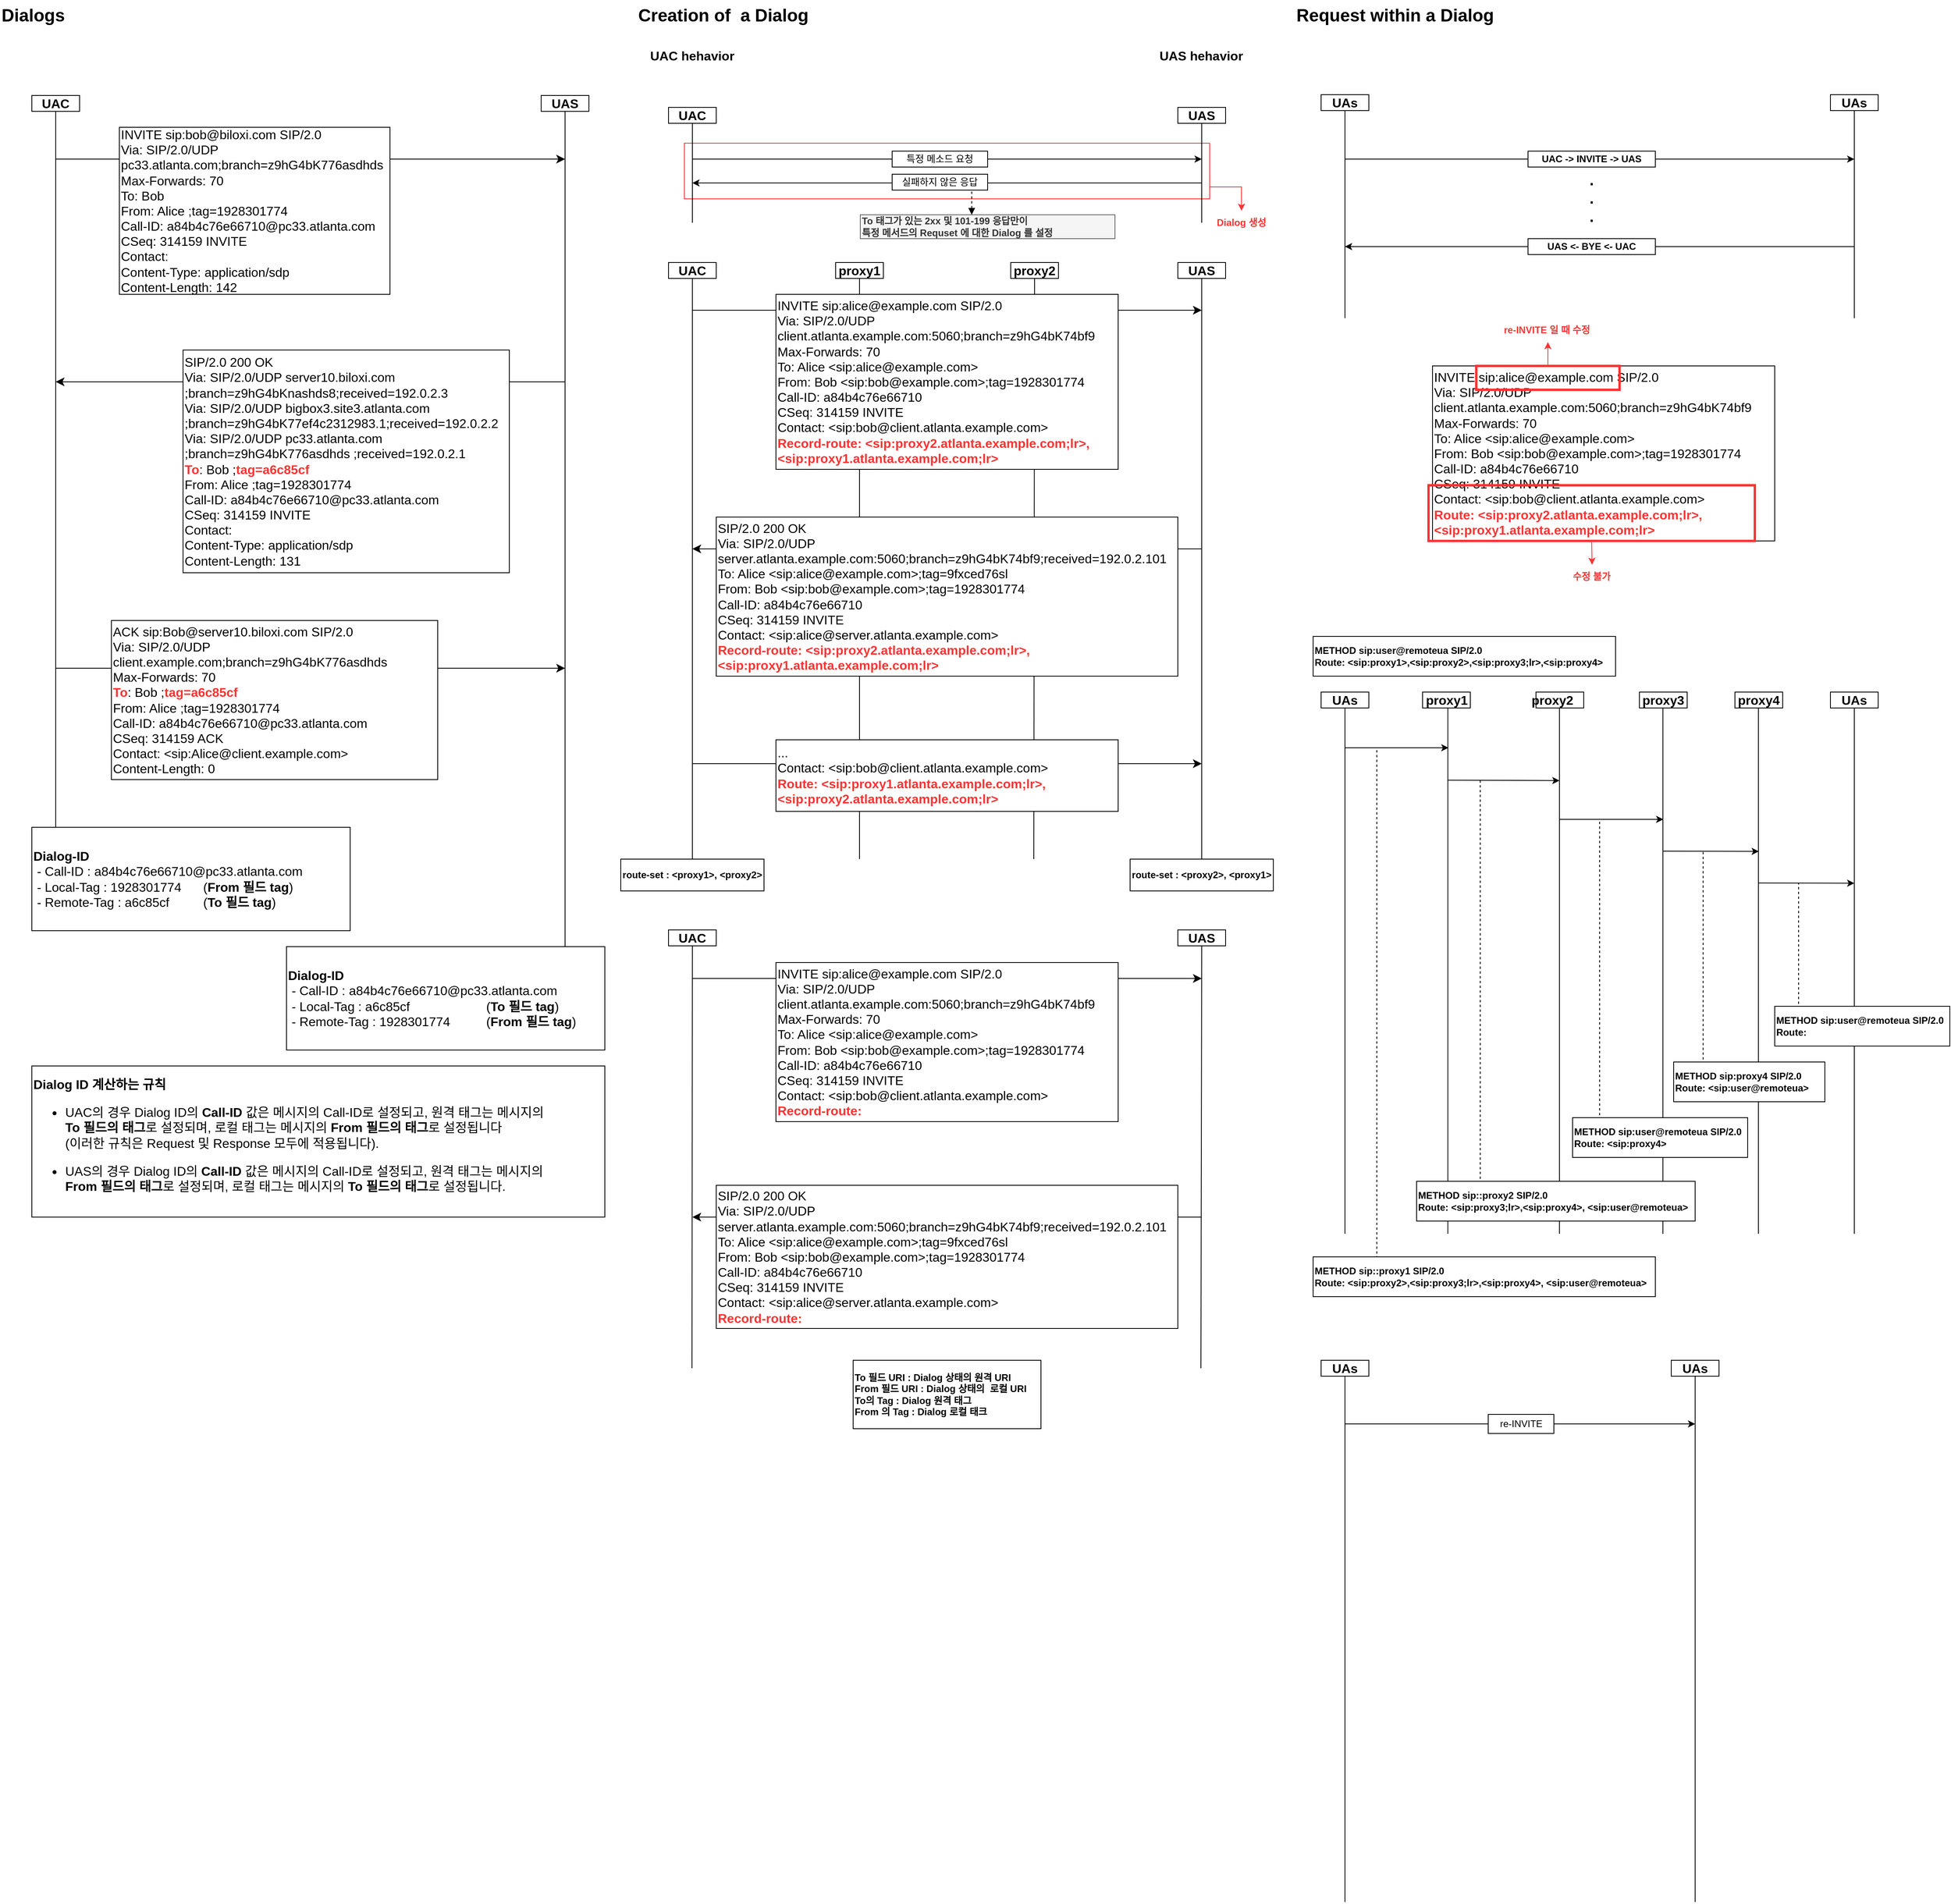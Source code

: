 <mxfile version="23.1.0" type="github">
  <diagram name="페이지-1" id="ksUeeqzIcCZzvmtFrtLd">
    <mxGraphModel dx="2261" dy="786" grid="1" gridSize="10" guides="1" tooltips="1" connect="1" arrows="1" fold="1" page="1" pageScale="1" pageWidth="827" pageHeight="1169" background="none" math="0" shadow="0">
      <root>
        <mxCell id="0" />
        <mxCell id="1" parent="0" />
        <mxCell id="UO2-w6IYyax2wdj97ACj-15" value="" style="endArrow=classic;html=1;rounded=0;fontSize=12;startSize=8;endSize=8;curved=1;" parent="1" edge="1">
          <mxGeometry width="50" height="50" relative="1" as="geometry">
            <mxPoint x="70" y="960" as="sourcePoint" />
            <mxPoint x="710" y="960" as="targetPoint" />
          </mxGeometry>
        </mxCell>
        <mxCell id="UO2-w6IYyax2wdj97ACj-13" value="" style="endArrow=none;html=1;rounded=0;fontSize=12;startSize=8;endSize=8;curved=1;entryX=0.5;entryY=1;entryDx=0;entryDy=0;" parent="1" edge="1" target="UO2-w6IYyax2wdj97ACj-11">
          <mxGeometry width="50" height="50" relative="1" as="geometry">
            <mxPoint x="499" y="1080" as="sourcePoint" />
            <mxPoint x="499.41" y="140" as="targetPoint" />
            <Array as="points" />
          </mxGeometry>
        </mxCell>
        <mxCell id="UO2-w6IYyax2wdj97ACj-12" value="" style="endArrow=none;html=1;rounded=0;fontSize=12;startSize=8;endSize=8;curved=1;entryX=0.5;entryY=1;entryDx=0;entryDy=0;" parent="1" edge="1" target="UO2-w6IYyax2wdj97ACj-10">
          <mxGeometry width="50" height="50" relative="1" as="geometry">
            <mxPoint x="280" y="1080" as="sourcePoint" />
            <mxPoint x="280" y="140" as="targetPoint" />
            <Array as="points" />
          </mxGeometry>
        </mxCell>
        <mxCell id="UO2-w6IYyax2wdj97ACj-9" value="" style="endArrow=classic;html=1;rounded=0;fontSize=12;startSize=8;endSize=8;curved=1;" parent="1" edge="1">
          <mxGeometry width="50" height="50" relative="1" as="geometry">
            <mxPoint x="710" y="690" as="sourcePoint" />
            <mxPoint x="70" y="690" as="targetPoint" />
          </mxGeometry>
        </mxCell>
        <mxCell id="UO2-w6IYyax2wdj97ACj-8" value="" style="endArrow=classic;html=1;rounded=0;fontSize=12;startSize=8;endSize=8;curved=1;" parent="1" edge="1">
          <mxGeometry width="50" height="50" relative="1" as="geometry">
            <mxPoint x="70" y="390" as="sourcePoint" />
            <mxPoint x="710" y="390" as="targetPoint" />
          </mxGeometry>
        </mxCell>
        <mxCell id="UO2-w6IYyax2wdj97ACj-6" value="" style="endArrow=classic;html=1;rounded=0;fontSize=12;startSize=8;endSize=8;curved=1;" parent="1" edge="1">
          <mxGeometry width="50" height="50" relative="1" as="geometry">
            <mxPoint x="-730" y="840" as="sourcePoint" />
            <mxPoint x="-90" y="840" as="targetPoint" />
          </mxGeometry>
        </mxCell>
        <mxCell id="UO2-w6IYyax2wdj97ACj-5" value="" style="endArrow=classic;html=1;rounded=0;fontSize=12;startSize=8;endSize=8;curved=1;" parent="1" edge="1">
          <mxGeometry width="50" height="50" relative="1" as="geometry">
            <mxPoint x="-730" y="200" as="sourcePoint" />
            <mxPoint x="-90" y="200" as="targetPoint" />
          </mxGeometry>
        </mxCell>
        <mxCell id="UO2-w6IYyax2wdj97ACj-4" value="" style="endArrow=classic;html=1;rounded=0;fontSize=12;startSize=8;endSize=8;curved=1;" parent="1" edge="1">
          <mxGeometry width="50" height="50" relative="1" as="geometry">
            <mxPoint x="-90" y="480" as="sourcePoint" />
            <mxPoint x="-730" y="480" as="targetPoint" />
          </mxGeometry>
        </mxCell>
        <mxCell id="4LNV4jT3T6giweUdo03J-1" value="&lt;span style=&quot;font-size: 22px;&quot;&gt;&lt;b&gt;Creation of&amp;nbsp; a Dialog&lt;/b&gt;&lt;/span&gt;" style="text;html=1;strokeColor=none;fillColor=none;align=left;verticalAlign=middle;whiteSpace=wrap;rounded=0;fontSize=16;" parent="1" vertex="1">
          <mxGeometry width="400" height="40" as="geometry" />
        </mxCell>
        <mxCell id="4LNV4jT3T6giweUdo03J-2" value="&lt;b style=&quot;&quot;&gt;&lt;font style=&quot;font-size: 16px;&quot;&gt;UAC hehavior&lt;/font&gt;&lt;/b&gt;" style="text;html=1;strokeColor=none;fillColor=none;align=left;verticalAlign=middle;whiteSpace=wrap;rounded=0;fontSize=16;" parent="1" vertex="1">
          <mxGeometry x="15" y="60" width="110" height="20" as="geometry" />
        </mxCell>
        <mxCell id="4LNV4jT3T6giweUdo03J-5" value="&lt;span style=&quot;font-size: 22px;&quot;&gt;&lt;b&gt;Request within a Dialog&lt;/b&gt;&lt;/span&gt;" style="text;html=1;strokeColor=none;fillColor=none;align=left;verticalAlign=middle;whiteSpace=wrap;rounded=0;fontSize=16;" parent="1" vertex="1">
          <mxGeometry x="827" width="400" height="40" as="geometry" />
        </mxCell>
        <mxCell id="4LNV4jT3T6giweUdo03J-8" value="&lt;b&gt;UAC&lt;/b&gt;" style="rounded=0;whiteSpace=wrap;html=1;fontSize=16;" parent="1" vertex="1">
          <mxGeometry x="-760" y="120" width="60" height="20" as="geometry" />
        </mxCell>
        <mxCell id="4LNV4jT3T6giweUdo03J-9" value="&lt;b&gt;UAS&lt;/b&gt;" style="rounded=0;whiteSpace=wrap;html=1;fontSize=16;" parent="1" vertex="1">
          <mxGeometry x="-120" y="120" width="60" height="20" as="geometry" />
        </mxCell>
        <mxCell id="4LNV4jT3T6giweUdo03J-10" value="" style="endArrow=none;html=1;rounded=0;fontSize=12;startSize=8;endSize=8;curved=1;entryX=0.5;entryY=1;entryDx=0;entryDy=0;" parent="1" target="4LNV4jT3T6giweUdo03J-8" edge="1">
          <mxGeometry width="50" height="50" relative="1" as="geometry">
            <mxPoint x="-730" y="1040" as="sourcePoint" />
            <mxPoint x="-410" y="250" as="targetPoint" />
          </mxGeometry>
        </mxCell>
        <mxCell id="4LNV4jT3T6giweUdo03J-11" value="" style="endArrow=none;html=1;rounded=0;fontSize=12;startSize=8;endSize=8;curved=1;entryX=0.5;entryY=1;entryDx=0;entryDy=0;" parent="1" target="4LNV4jT3T6giweUdo03J-9" edge="1">
          <mxGeometry width="50" height="50" relative="1" as="geometry">
            <mxPoint x="-90" y="1190" as="sourcePoint" />
            <mxPoint x="-90.5" y="150" as="targetPoint" />
          </mxGeometry>
        </mxCell>
        <mxCell id="4LNV4jT3T6giweUdo03J-15" value="INVITE sip:bob@biloxi.com SIP/2.0&lt;br style=&quot;border-color: var(--border-color);&quot;&gt;&lt;span style=&quot;&quot;&gt;Via: SIP/2.0/UDP pc33.atlanta.com;branch=z9hG4bK776asdhds&lt;/span&gt;&lt;br style=&quot;border-color: var(--border-color);&quot;&gt;&lt;span style=&quot;&quot;&gt;Max-Forwards: 70&lt;/span&gt;&lt;br style=&quot;border-color: var(--border-color);&quot;&gt;&lt;span style=&quot;&quot;&gt;To: Bob&lt;/span&gt;&lt;br style=&quot;border-color: var(--border-color);&quot;&gt;&lt;span style=&quot;&quot;&gt;From: Alice ;tag=1928301774&lt;/span&gt;&lt;br style=&quot;border-color: var(--border-color);&quot;&gt;&lt;span style=&quot;&quot;&gt;Call-ID: a84b4c76e66710@pc33.atlanta.com&lt;/span&gt;&lt;br style=&quot;border-color: var(--border-color);&quot;&gt;&lt;span style=&quot;&quot;&gt;CSeq: 314159 INVITE&lt;/span&gt;&lt;br style=&quot;border-color: var(--border-color);&quot;&gt;&lt;span style=&quot;&quot;&gt;Contact:&lt;/span&gt;&lt;br style=&quot;border-color: var(--border-color);&quot;&gt;&lt;span style=&quot;&quot;&gt;Content-Type: application/sdp&lt;/span&gt;&lt;br style=&quot;border-color: var(--border-color);&quot;&gt;&lt;span style=&quot;&quot;&gt;Content-Length: 142&amp;nbsp;&lt;/span&gt;" style="rounded=0;whiteSpace=wrap;html=1;fontSize=16;align=left;" parent="1" vertex="1">
          <mxGeometry x="-650" y="160" width="340" height="210" as="geometry" />
        </mxCell>
        <mxCell id="4LNV4jT3T6giweUdo03J-17" value="SIP/2.0 200 OK&lt;br&gt; Via: SIP/2.0/UDP server10.biloxi.com&lt;br&gt; ;branch=z9hG4bKnashds8;received=192.0.2.3&lt;br&gt; Via: SIP/2.0/UDP bigbox3.site3.atlanta.com&lt;br&gt; ;branch=z9hG4bK77ef4c2312983.1;received=192.0.2.2&lt;br&gt; Via: SIP/2.0/UDP pc33.atlanta.com&lt;br&gt; ;branch=z9hG4bK776asdhds ;received=192.0.2.1&lt;br&gt;&lt;b style=&quot;background-color: rgb(255, 255, 255);&quot;&gt;&lt;font color=&quot;#ff3333&quot;&gt; To&lt;/font&gt;&lt;/b&gt;: Bob ;&lt;font color=&quot;#ff3333&quot;&gt;&lt;b&gt;tag=a6c85cf&lt;/b&gt;&lt;/font&gt;&lt;br&gt; From: Alice ;tag=1928301774&lt;br&gt; Call-ID: a84b4c76e66710@pc33.atlanta.com&lt;br&gt; CSeq: 314159 INVITE&lt;br&gt; Contact: &lt;br&gt; Content-Type: application/sdp&lt;br&gt; Content-Length: 131&amp;nbsp;" style="rounded=0;whiteSpace=wrap;html=1;fontSize=16;align=left;" parent="1" vertex="1">
          <mxGeometry x="-570" y="440" width="410" height="280" as="geometry" />
        </mxCell>
        <mxCell id="4LNV4jT3T6giweUdo03J-19" value="&lt;b&gt;Dialog-ID&lt;/b&gt;&lt;br&gt;&amp;nbsp;- Call-ID : a84b4c76e66710@pc33.atlanta.com&lt;br&gt;&amp;nbsp;- Local-Tag : 1928301774&lt;span style=&quot;white-space: pre;&quot;&gt;&#x9;&lt;/span&gt;(&lt;b&gt;From 필드 tag&lt;/b&gt;)&lt;br&gt;&amp;nbsp;- Remote-Tag :&amp;nbsp;&lt;span style=&quot;border-color: var(--border-color);&quot;&gt;&lt;font style=&quot;border-color: var(--border-color);&quot;&gt;a6c85cf&lt;span style=&quot;white-space: pre;&quot;&gt;&#x9;&lt;/span&gt;&lt;span style=&quot;white-space: pre;&quot;&gt;&#x9;&lt;/span&gt;(&lt;b&gt;To 필드 tag&lt;/b&gt;)&lt;/font&gt;&lt;/span&gt;" style="rounded=0;whiteSpace=wrap;html=1;fontSize=16;align=left;" parent="1" vertex="1">
          <mxGeometry x="-760" y="1040" width="400" height="130" as="geometry" />
        </mxCell>
        <mxCell id="4LNV4jT3T6giweUdo03J-20" value="&lt;b&gt;Dialog-ID&lt;/b&gt;&lt;br style=&quot;border-color: var(--border-color);&quot;&gt;&amp;nbsp;- Call-ID : a84b4c76e66710@pc33.atlanta.com&lt;br style=&quot;border-color: var(--border-color);&quot;&gt;&amp;nbsp;- Local-Tag : a6c85cf&lt;span style=&quot;white-space: pre;&quot;&gt;&#x9;&lt;/span&gt;&lt;span style=&quot;white-space: pre;&quot;&gt;&#x9;&lt;/span&gt;&lt;span style=&quot;white-space: pre;&quot;&gt;&#x9;&lt;/span&gt;(&lt;b style=&quot;border-color: var(--border-color);&quot;&gt;To 필드 tag&lt;/b&gt;)&lt;br style=&quot;border-color: var(--border-color);&quot;&gt;&amp;nbsp;- Remote-Tag : 1928301774&lt;span style=&quot;white-space: pre;&quot;&gt;&#x9;&lt;/span&gt;&lt;span style=&quot;white-space: pre;&quot;&gt;&#x9;&lt;/span&gt;(&lt;b style=&quot;border-color: var(--border-color);&quot;&gt;From 필드 tag&lt;/b&gt;)" style="rounded=0;whiteSpace=wrap;html=1;fontSize=16;align=left;" parent="1" vertex="1">
          <mxGeometry x="-440" y="1190" width="400" height="130" as="geometry" />
        </mxCell>
        <mxCell id="4LNV4jT3T6giweUdo03J-22" value="ACK sip:Bob@server10.biloxi.com SIP/2.0&lt;br&gt;Via: SIP/2.0/UDP client.example.com;branch=z9hG4bK776asdhds&lt;br&gt;Max-Forwards: 70&lt;br&gt;&lt;font color=&quot;#ff3333&quot;&gt;&lt;b&gt;To&lt;/b&gt;&lt;/font&gt;: Bob ;&lt;b&gt;&lt;font color=&quot;#ff3333&quot;&gt;tag=a6c85cf&lt;/font&gt;&lt;/b&gt;&lt;br&gt;From: Alice ;tag=1928301774&lt;br&gt;Call-ID: a84b4c76e66710@pc33.atlanta.com&lt;br&gt;CSeq: 314159 ACK&lt;br&gt;Contact: &amp;lt;sip:Alice@client.example.com&amp;gt;&lt;br&gt;Content-Length: 0" style="rounded=0;whiteSpace=wrap;html=1;fontSize=16;align=left;" parent="1" vertex="1">
          <mxGeometry x="-660" y="780" width="410" height="200" as="geometry" />
        </mxCell>
        <mxCell id="4LNV4jT3T6giweUdo03J-24" value="&lt;b&gt;Dialog ID 계산하는 규칙&lt;br&gt;&lt;/b&gt;&lt;ul data-pm-slice=&quot;3 3 []&quot; class=&quot;ak-ul&quot;&gt;&lt;li&gt;&lt;p&gt;UAC의 경우 Dialog  ID의 &lt;strong&gt;Call-ID &lt;/strong&gt;값은 메시지의 Call-ID로 설정되고, 원격 태그는 메시지의&lt;strong&gt; &lt;br&gt;To 필드의 태그&lt;/strong&gt;로 설정되며, 로컬 태그는 메시지의 &lt;strong&gt;From 필드의 태그&lt;/strong&gt;로 설정됩니다&lt;br&gt;(이러한 규칙은 Request 및 Response 모두에 적용됩니다). &lt;/p&gt;&lt;/li&gt;&lt;li&gt;&lt;p&gt;UAS의 경우 Dialog  ID의&lt;strong&gt; Call-ID&lt;/strong&gt; 값은 메시지의 Call-ID로 설정되고, 원격 태그는 메시지의 &lt;br&gt;&lt;strong&gt;From 필드의 태그&lt;/strong&gt;로 설정되며, 로컬 태그는 메시지의 &lt;strong&gt;To 필드의 태그&lt;/strong&gt;로 설정됩니다.&lt;/p&gt;&lt;/li&gt;&lt;/ul&gt;" style="rounded=0;whiteSpace=wrap;html=1;fontSize=16;align=left;" parent="1" vertex="1">
          <mxGeometry x="-760" y="1340" width="720" height="190" as="geometry" />
        </mxCell>
        <mxCell id="__dV9BuQpkVUs1_jfIQK-1" value="&lt;span style=&quot;font-size: 22px;&quot;&gt;&lt;b&gt;Dialogs&lt;/b&gt;&lt;/span&gt;" style="text;html=1;strokeColor=none;fillColor=none;align=left;verticalAlign=middle;whiteSpace=wrap;rounded=0;fontSize=16;" parent="1" vertex="1">
          <mxGeometry x="-800" width="400" height="40" as="geometry" />
        </mxCell>
        <mxCell id="__dV9BuQpkVUs1_jfIQK-4" value="&lt;b&gt;UAC&lt;/b&gt;" style="rounded=0;whiteSpace=wrap;html=1;fontSize=16;" parent="1" vertex="1">
          <mxGeometry x="40" y="330" width="60" height="20" as="geometry" />
        </mxCell>
        <mxCell id="__dV9BuQpkVUs1_jfIQK-5" value="&lt;b&gt;UAS&lt;/b&gt;" style="rounded=0;whiteSpace=wrap;html=1;fontSize=16;" parent="1" vertex="1">
          <mxGeometry x="680" y="330" width="60" height="20" as="geometry" />
        </mxCell>
        <mxCell id="__dV9BuQpkVUs1_jfIQK-6" value="" style="endArrow=none;html=1;rounded=0;fontSize=12;startSize=8;endSize=8;curved=1;entryX=0.5;entryY=1;entryDx=0;entryDy=0;" parent="1" target="__dV9BuQpkVUs1_jfIQK-4" edge="1">
          <mxGeometry width="50" height="50" relative="1" as="geometry">
            <mxPoint x="70" y="1080" as="sourcePoint" />
            <mxPoint x="390" y="250" as="targetPoint" />
          </mxGeometry>
        </mxCell>
        <mxCell id="__dV9BuQpkVUs1_jfIQK-7" value="" style="endArrow=none;html=1;rounded=0;fontSize=12;startSize=8;endSize=8;curved=1;entryX=0.5;entryY=1;entryDx=0;entryDy=0;" parent="1" edge="1" target="__dV9BuQpkVUs1_jfIQK-5">
          <mxGeometry width="50" height="50" relative="1" as="geometry">
            <mxPoint x="710" y="1080" as="sourcePoint" />
            <mxPoint x="710" y="420" as="targetPoint" />
            <Array as="points" />
          </mxGeometry>
        </mxCell>
        <mxCell id="__dV9BuQpkVUs1_jfIQK-8" value="" style="endArrow=classic;html=1;rounded=0;" parent="1" edge="1">
          <mxGeometry width="50" height="50" relative="1" as="geometry">
            <mxPoint x="70" y="200" as="sourcePoint" />
            <mxPoint x="710" y="200" as="targetPoint" />
          </mxGeometry>
        </mxCell>
        <mxCell id="__dV9BuQpkVUs1_jfIQK-10" value="특정 메소드 요청" style="rounded=0;whiteSpace=wrap;html=1;" parent="1" vertex="1">
          <mxGeometry x="321" y="190" width="120" height="20" as="geometry" />
        </mxCell>
        <mxCell id="__dV9BuQpkVUs1_jfIQK-12" value="" style="endArrow=classic;html=1;rounded=0;" parent="1" edge="1">
          <mxGeometry width="50" height="50" relative="1" as="geometry">
            <mxPoint x="710" y="230" as="sourcePoint" />
            <mxPoint x="70" y="230" as="targetPoint" />
          </mxGeometry>
        </mxCell>
        <mxCell id="__dV9BuQpkVUs1_jfIQK-13" value="실패하지 않은 응답" style="rounded=0;whiteSpace=wrap;html=1;" parent="1" vertex="1">
          <mxGeometry x="321" y="219" width="120" height="20" as="geometry" />
        </mxCell>
        <mxCell id="__dV9BuQpkVUs1_jfIQK-14" value="" style="rounded=0;whiteSpace=wrap;html=1;fillColor=none;strokeColor=#FF3333;" parent="1" vertex="1">
          <mxGeometry x="60" y="180" width="660" height="70" as="geometry" />
        </mxCell>
        <mxCell id="__dV9BuQpkVUs1_jfIQK-18" value="" style="endArrow=none;dashed=1;html=1;rounded=0;endFill=0;startArrow=block;startFill=1;" parent="1" edge="1">
          <mxGeometry width="50" height="50" relative="1" as="geometry">
            <mxPoint x="421" y="270" as="sourcePoint" />
            <mxPoint x="421" y="240" as="targetPoint" />
          </mxGeometry>
        </mxCell>
        <mxCell id="UO2-w6IYyax2wdj97ACj-3" value="INVITE sip:alice@example.com SIP/2.0&lt;br&gt;Via: SIP/2.0/UDP client.atlanta.example.com:5060;branch=z9hG4bK74bf9&lt;br&gt;Max-Forwards: 70&lt;br&gt;To: Alice &amp;lt;sip:alice@example.com&amp;gt;&lt;br&gt;From: Bob &amp;lt;sip:bob@example.com&amp;gt;;tag=1928301774&lt;br&gt;Call-ID: a84b4c76e66710&lt;br&gt;CSeq: 314159 INVITE&lt;br&gt;Contact: &amp;lt;sip:bob@client.atlanta.example.com&amp;gt;&lt;br&gt;&lt;b&gt;&lt;font color=&quot;#ff3333&quot;&gt;Record-route: &lt;/font&gt;&lt;/b&gt;&lt;b style=&quot;border-color: var(--border-color);&quot;&gt;&lt;font style=&quot;border-color: var(--border-color);&quot; color=&quot;#ff3333&quot;&gt;&amp;lt;sip:proxy2.atlanta.example.com;lr&amp;gt;,&lt;/font&gt;&lt;/b&gt;&lt;b&gt;&lt;font color=&quot;#ff3333&quot;&gt;&lt;br&gt;&amp;lt;sip:proxy1.atlanta.example.com;lr&amp;gt;&lt;/font&gt;&lt;/b&gt;" style="rounded=0;whiteSpace=wrap;html=1;fontSize=16;align=left;" parent="1" vertex="1">
          <mxGeometry x="175" y="370" width="430" height="220" as="geometry" />
        </mxCell>
        <mxCell id="UO2-w6IYyax2wdj97ACj-7" value="SIP/2.0 200 OK&lt;br&gt;Via: SIP/2.0/UDP server.atlanta.example.com:5060;branch=z9hG4bK74bf9;received=192.0.2.101&lt;br&gt;To: Alice &amp;lt;sip:alice@example.com&amp;gt;;tag=9fxced76sl&lt;br&gt;From: Bob &amp;lt;sip:bob@example.com&amp;gt;;tag=1928301774&lt;br&gt;Call-ID: a84b4c76e66710&lt;br&gt;CSeq: 314159 INVITE&lt;br&gt;Contact: &amp;lt;sip:alice@server.atlanta.example.com&amp;gt;&lt;br&gt;&lt;b&gt;&lt;font color=&quot;#ff3333&quot;&gt;Record-route: &amp;lt;sip:proxy2.atlanta.example.com;lr&amp;gt;, &amp;lt;sip:proxy1.atlanta.example.com;lr&amp;gt;&lt;/font&gt;&lt;/b&gt;" style="rounded=0;whiteSpace=wrap;html=1;fontSize=16;align=left;" parent="1" vertex="1">
          <mxGeometry x="100" y="650" width="580" height="200" as="geometry" />
        </mxCell>
        <mxCell id="UO2-w6IYyax2wdj97ACj-10" value="&lt;b&gt;proxy1&lt;/b&gt;" style="rounded=0;whiteSpace=wrap;html=1;fontSize=16;" parent="1" vertex="1">
          <mxGeometry x="250" y="330" width="60" height="20" as="geometry" />
        </mxCell>
        <mxCell id="UO2-w6IYyax2wdj97ACj-11" value="&lt;b&gt;proxy2&lt;/b&gt;" style="rounded=0;whiteSpace=wrap;html=1;fontSize=16;" parent="1" vertex="1">
          <mxGeometry x="470" y="330" width="60" height="20" as="geometry" />
        </mxCell>
        <mxCell id="UO2-w6IYyax2wdj97ACj-14" value="...&lt;br&gt;Contact: &amp;lt;sip:bob@client.atlanta.example.com&amp;gt;&lt;br&gt;&lt;b&gt;&lt;font color=&quot;#ff3333&quot;&gt;Route:&amp;nbsp;&lt;/font&gt;&lt;/b&gt;&lt;b&gt;&lt;font color=&quot;#ff3333&quot;&gt;&amp;lt;sip:proxy1.atlanta.example.com;lr&amp;gt;,&lt;/font&gt;&lt;/b&gt;&lt;b style=&quot;border-color: var(--border-color);&quot;&gt;&lt;font style=&quot;border-color: var(--border-color);&quot; color=&quot;#ff3333&quot;&gt;&amp;nbsp;&lt;br&gt;&lt;/font&gt;&lt;/b&gt;&lt;b style=&quot;border-color: var(--border-color);&quot;&gt;&lt;font style=&quot;border-color: var(--border-color);&quot; color=&quot;#ff3333&quot;&gt;&amp;lt;sip:proxy2.atlanta.example.com;lr&amp;gt;&lt;/font&gt;&lt;/b&gt;" style="rounded=0;whiteSpace=wrap;html=1;fontSize=16;align=left;" parent="1" vertex="1">
          <mxGeometry x="175" y="930" width="430" height="90" as="geometry" />
        </mxCell>
        <mxCell id="UO2-w6IYyax2wdj97ACj-16" value="&lt;b style=&quot;&quot;&gt;&lt;font style=&quot;font-size: 16px;&quot;&gt;UAS hehavior&lt;/font&gt;&lt;/b&gt;" style="text;html=1;strokeColor=none;fillColor=none;align=left;verticalAlign=middle;whiteSpace=wrap;rounded=0;fontSize=16;" parent="1" vertex="1">
          <mxGeometry x="655" y="60" width="110" height="20" as="geometry" />
        </mxCell>
        <mxCell id="GHZ3NePwrPJdA7_2jVXT-1" value="&lt;b&gt;route-set : &amp;lt;proxy2&amp;gt;, &amp;lt;proxy1&amp;gt;&lt;/b&gt;" style="rounded=0;whiteSpace=wrap;html=1;" parent="1" vertex="1">
          <mxGeometry x="620" y="1080" width="180" height="40" as="geometry" />
        </mxCell>
        <mxCell id="GHZ3NePwrPJdA7_2jVXT-3" value="&lt;b&gt;route-set :&amp;nbsp;&amp;lt;proxy1&amp;gt;,&amp;nbsp;&amp;lt;proxy2&amp;gt;&lt;/b&gt;" style="rounded=0;whiteSpace=wrap;html=1;" parent="1" vertex="1">
          <mxGeometry x="-20" y="1080" width="180" height="40" as="geometry" />
        </mxCell>
        <mxCell id="GHZ3NePwrPJdA7_2jVXT-4" value="&lt;b&gt;UAC&lt;/b&gt;" style="rounded=0;whiteSpace=wrap;html=1;fontSize=16;" parent="1" vertex="1">
          <mxGeometry x="40" y="1169" width="60" height="20" as="geometry" />
        </mxCell>
        <mxCell id="GHZ3NePwrPJdA7_2jVXT-5" value="&lt;b&gt;UAS&lt;/b&gt;" style="rounded=0;whiteSpace=wrap;html=1;fontSize=16;" parent="1" vertex="1">
          <mxGeometry x="680" y="1169" width="60" height="20" as="geometry" />
        </mxCell>
        <mxCell id="GHZ3NePwrPJdA7_2jVXT-8" value="" style="endArrow=none;html=1;rounded=0;fontSize=12;startSize=8;endSize=8;curved=1;entryX=0.5;entryY=1;entryDx=0;entryDy=0;" parent="1" edge="1" target="GHZ3NePwrPJdA7_2jVXT-4">
          <mxGeometry width="50" height="50" relative="1" as="geometry">
            <mxPoint x="69.5" y="1720" as="sourcePoint" />
            <mxPoint x="50" y="1210" as="targetPoint" />
          </mxGeometry>
        </mxCell>
        <mxCell id="GHZ3NePwrPJdA7_2jVXT-9" value="" style="endArrow=none;html=1;rounded=0;fontSize=12;startSize=8;endSize=8;curved=1;entryX=0.5;entryY=1;entryDx=0;entryDy=0;" parent="1" edge="1" target="GHZ3NePwrPJdA7_2jVXT-5">
          <mxGeometry width="50" height="50" relative="1" as="geometry">
            <mxPoint x="709" y="1720" as="sourcePoint" />
            <mxPoint x="740" y="840" as="targetPoint" />
          </mxGeometry>
        </mxCell>
        <mxCell id="GHZ3NePwrPJdA7_2jVXT-13" value="" style="endArrow=classic;html=1;rounded=0;fontSize=12;startSize=8;endSize=8;curved=1;" parent="1" edge="1">
          <mxGeometry width="50" height="50" relative="1" as="geometry">
            <mxPoint x="710" y="1530" as="sourcePoint" />
            <mxPoint x="70" y="1530" as="targetPoint" />
          </mxGeometry>
        </mxCell>
        <mxCell id="GHZ3NePwrPJdA7_2jVXT-14" value="" style="endArrow=classic;html=1;rounded=0;fontSize=12;startSize=8;endSize=8;curved=1;" parent="1" edge="1">
          <mxGeometry width="50" height="50" relative="1" as="geometry">
            <mxPoint x="70" y="1230" as="sourcePoint" />
            <mxPoint x="710" y="1230" as="targetPoint" />
          </mxGeometry>
        </mxCell>
        <mxCell id="GHZ3NePwrPJdA7_2jVXT-15" value="INVITE sip:alice@example.com SIP/2.0&lt;br&gt;Via: SIP/2.0/UDP client.atlanta.example.com:5060;branch=z9hG4bK74bf9&lt;br&gt;Max-Forwards: 70&lt;br&gt;To: Alice &amp;lt;sip:alice@example.com&amp;gt;&lt;br&gt;From: Bob &amp;lt;sip:bob@example.com&amp;gt;;tag=1928301774&lt;br&gt;Call-ID: a84b4c76e66710&lt;br&gt;CSeq: 314159 INVITE&lt;br&gt;Contact: &amp;lt;sip:bob@client.atlanta.example.com&amp;gt;&lt;br&gt;&lt;b&gt;&lt;font color=&quot;#ff3333&quot;&gt;Record-route:&amp;nbsp;&lt;/font&gt;&lt;/b&gt;" style="rounded=0;whiteSpace=wrap;html=1;fontSize=16;align=left;" parent="1" vertex="1">
          <mxGeometry x="175" y="1210" width="430" height="200" as="geometry" />
        </mxCell>
        <mxCell id="GHZ3NePwrPJdA7_2jVXT-16" value="SIP/2.0 200 OK&lt;br&gt;Via: SIP/2.0/UDP server.atlanta.example.com:5060;branch=z9hG4bK74bf9;received=192.0.2.101&lt;br&gt;To: Alice &amp;lt;sip:alice@example.com&amp;gt;;tag=9fxced76sl&lt;br&gt;From: Bob &amp;lt;sip:bob@example.com&amp;gt;;tag=1928301774&lt;br&gt;Call-ID: a84b4c76e66710&lt;br&gt;CSeq: 314159 INVITE&lt;br&gt;Contact: &amp;lt;sip:alice@server.atlanta.example.com&amp;gt;&lt;br&gt;&lt;b&gt;&lt;font color=&quot;#ff3333&quot;&gt;Record-route:&amp;nbsp;&lt;/font&gt;&lt;/b&gt;" style="rounded=0;whiteSpace=wrap;html=1;fontSize=16;align=left;" parent="1" vertex="1">
          <mxGeometry x="100" y="1490" width="580" height="180" as="geometry" />
        </mxCell>
        <mxCell id="5LkpHPxGnPa8mUmnsMtb-1" value="&lt;b style=&quot;border-color: var(--border-color);&quot;&gt;To 필드 URI : Dialog 상태의 원격 URI&lt;br style=&quot;border-color: var(--border-color);&quot;&gt;&lt;div style=&quot;border-color: var(--border-color);&quot;&gt;&lt;b style=&quot;border-color: var(--border-color); background-color: initial;&quot;&gt;From 필드 URI : Dialog 상태의&amp;nbsp; 로컬 URI&lt;/b&gt;&lt;/div&gt;&lt;div style=&quot;border-color: var(--border-color);&quot;&gt;To의 Tag : Dialog 원격 태그&lt;/div&gt;&lt;div style=&quot;border-color: var(--border-color);&quot;&gt;From 의 Tag : Dialog 로컬 태크&lt;/div&gt;&lt;/b&gt;" style="rounded=0;whiteSpace=wrap;html=1;align=left;" parent="1" vertex="1">
          <mxGeometry x="272" y="1710" width="236" height="86" as="geometry" />
        </mxCell>
        <mxCell id="5LkpHPxGnPa8mUmnsMtb-2" value="&lt;b&gt;UAs&lt;/b&gt;" style="rounded=0;whiteSpace=wrap;html=1;fontSize=16;" parent="1" vertex="1">
          <mxGeometry x="860" y="119" width="60" height="20" as="geometry" />
        </mxCell>
        <mxCell id="5LkpHPxGnPa8mUmnsMtb-3" value="&lt;b&gt;UAs&lt;/b&gt;" style="rounded=0;whiteSpace=wrap;html=1;fontSize=16;" parent="1" vertex="1">
          <mxGeometry x="1500" y="119" width="60" height="20" as="geometry" />
        </mxCell>
        <mxCell id="5LkpHPxGnPa8mUmnsMtb-4" value="" style="endArrow=none;html=1;rounded=0;fontSize=12;startSize=8;endSize=8;curved=1;entryX=0.5;entryY=1;entryDx=0;entryDy=0;" parent="1" target="5LkpHPxGnPa8mUmnsMtb-2" edge="1">
          <mxGeometry width="50" height="50" relative="1" as="geometry">
            <mxPoint x="890" y="400" as="sourcePoint" />
            <mxPoint x="1210" y="249" as="targetPoint" />
          </mxGeometry>
        </mxCell>
        <mxCell id="5LkpHPxGnPa8mUmnsMtb-5" value="" style="endArrow=none;html=1;rounded=0;fontSize=12;startSize=8;endSize=8;curved=1;entryX=0.5;entryY=1;entryDx=0;entryDy=0;" parent="1" target="5LkpHPxGnPa8mUmnsMtb-3" edge="1">
          <mxGeometry width="50" height="50" relative="1" as="geometry">
            <mxPoint x="1530" y="400" as="sourcePoint" />
            <mxPoint x="1529.5" y="149" as="targetPoint" />
          </mxGeometry>
        </mxCell>
        <mxCell id="5LkpHPxGnPa8mUmnsMtb-6" value="" style="endArrow=classic;html=1;rounded=0;" parent="1" edge="1">
          <mxGeometry width="50" height="50" relative="1" as="geometry">
            <mxPoint x="890" y="200" as="sourcePoint" />
            <mxPoint x="1530" y="200" as="targetPoint" />
          </mxGeometry>
        </mxCell>
        <mxCell id="5LkpHPxGnPa8mUmnsMtb-7" value="" style="endArrow=classic;html=1;rounded=0;" parent="1" edge="1">
          <mxGeometry width="50" height="50" relative="1" as="geometry">
            <mxPoint x="1530" y="310" as="sourcePoint" />
            <mxPoint x="890" y="310" as="targetPoint" />
          </mxGeometry>
        </mxCell>
        <mxCell id="5LkpHPxGnPa8mUmnsMtb-8" value="&lt;b&gt;UAC -&amp;gt; INVITE -&amp;gt; UAS&lt;/b&gt;" style="rounded=0;whiteSpace=wrap;html=1;" parent="1" vertex="1">
          <mxGeometry x="1120" y="190" width="160" height="20" as="geometry" />
        </mxCell>
        <mxCell id="5LkpHPxGnPa8mUmnsMtb-11" value="&lt;b&gt;UAS &amp;lt;- BYE &amp;lt;- UAC&lt;/b&gt;" style="rounded=0;whiteSpace=wrap;html=1;" parent="1" vertex="1">
          <mxGeometry x="1120" y="300" width="160" height="20" as="geometry" />
        </mxCell>
        <mxCell id="5LkpHPxGnPa8mUmnsMtb-14" value="&lt;b style=&quot;font-size: 19px;&quot;&gt;.&lt;br&gt;.&lt;br&gt;.&lt;/b&gt;" style="text;html=1;strokeColor=none;fillColor=none;align=center;verticalAlign=middle;whiteSpace=wrap;rounded=0;" parent="1" vertex="1">
          <mxGeometry x="1170" y="235" width="60" height="30" as="geometry" />
        </mxCell>
        <mxCell id="5LkpHPxGnPa8mUmnsMtb-15" value="INVITE sip:alice@example.com SIP/2.0&lt;br&gt;Via: SIP/2.0/UDP client.atlanta.example.com:5060;branch=z9hG4bK74bf9&lt;br&gt;Max-Forwards: 70&lt;br&gt;To: Alice &amp;lt;sip:alice@example.com&amp;gt;&lt;br&gt;From: Bob &amp;lt;sip:bob@example.com&amp;gt;;tag=1928301774&lt;br&gt;Call-ID: a84b4c76e66710&lt;br&gt;CSeq: 314159 INVITE&lt;br&gt;Contact: &amp;lt;sip:bob@client.atlanta.example.com&amp;gt;&lt;br&gt;&lt;b&gt;&lt;font color=&quot;#ff3333&quot;&gt;Route: &lt;/font&gt;&lt;/b&gt;&lt;b style=&quot;border-color: var(--border-color);&quot;&gt;&lt;font style=&quot;border-color: var(--border-color);&quot; color=&quot;#ff3333&quot;&gt;&amp;lt;sip:proxy2.atlanta.example.com;lr&amp;gt;,&lt;/font&gt;&lt;/b&gt;&lt;b&gt;&lt;font color=&quot;#ff3333&quot;&gt;&lt;br&gt;&amp;lt;sip:proxy1.atlanta.example.com;lr&amp;gt;&lt;/font&gt;&lt;/b&gt;" style="rounded=0;whiteSpace=wrap;html=1;fontSize=16;align=left;" parent="1" vertex="1">
          <mxGeometry x="1000" y="460" width="430" height="220" as="geometry" />
        </mxCell>
        <mxCell id="5LkpHPxGnPa8mUmnsMtb-18" style="edgeStyle=orthogonalEdgeStyle;rounded=0;orthogonalLoop=1;jettySize=auto;html=1;exitX=0.5;exitY=0;exitDx=0;exitDy=0;strokeColor=#FF3333;" parent="1" source="5LkpHPxGnPa8mUmnsMtb-16" edge="1">
          <mxGeometry relative="1" as="geometry">
            <mxPoint x="1145" y="430" as="targetPoint" />
          </mxGeometry>
        </mxCell>
        <mxCell id="5LkpHPxGnPa8mUmnsMtb-16" value="" style="rounded=0;whiteSpace=wrap;html=1;fillColor=none;strokeWidth=3;strokeColor=#FF3333;" parent="1" vertex="1">
          <mxGeometry x="1055" y="460" width="180" height="30" as="geometry" />
        </mxCell>
        <mxCell id="5LkpHPxGnPa8mUmnsMtb-20" style="edgeStyle=orthogonalEdgeStyle;rounded=0;orthogonalLoop=1;jettySize=auto;html=1;exitX=0.5;exitY=1;exitDx=0;exitDy=0;strokeColor=#FF3333;" parent="1" source="5LkpHPxGnPa8mUmnsMtb-17" edge="1">
          <mxGeometry relative="1" as="geometry">
            <mxPoint x="1200.5" y="710" as="targetPoint" />
          </mxGeometry>
        </mxCell>
        <mxCell id="5LkpHPxGnPa8mUmnsMtb-17" value="" style="rounded=0;whiteSpace=wrap;html=1;fillColor=none;strokeWidth=3;strokeColor=#FF3333;" parent="1" vertex="1">
          <mxGeometry x="995" y="610" width="410" height="70" as="geometry" />
        </mxCell>
        <mxCell id="5LkpHPxGnPa8mUmnsMtb-21" value="&lt;span style=&quot;border-color: var(--border-color);&quot;&gt;&lt;font style=&quot;border-color: var(--border-color);&quot; color=&quot;#ff3333&quot;&gt;&lt;b&gt;re-INVITE 일 때&amp;nbsp;수정&amp;nbsp;&lt;/b&gt;&lt;/font&gt;&lt;/span&gt;" style="text;html=1;strokeColor=none;fillColor=none;align=center;verticalAlign=middle;whiteSpace=wrap;rounded=0;" parent="1" vertex="1">
          <mxGeometry x="1077.5" y="400" width="135" height="30" as="geometry" />
        </mxCell>
        <mxCell id="5LkpHPxGnPa8mUmnsMtb-22" value="&lt;span style=&quot;border-color: var(--border-color);&quot;&gt;&lt;font style=&quot;border-color: var(--border-color);&quot; color=&quot;#ff3333&quot;&gt;&lt;b&gt;수정 불가&lt;/b&gt;&lt;/font&gt;&lt;/span&gt;" style="text;html=1;strokeColor=none;fillColor=none;align=center;verticalAlign=middle;whiteSpace=wrap;rounded=0;" parent="1" vertex="1">
          <mxGeometry x="1170" y="710" width="60" height="30" as="geometry" />
        </mxCell>
        <mxCell id="5LkpHPxGnPa8mUmnsMtb-28" value="&lt;b&gt;UAs&lt;/b&gt;" style="rounded=0;whiteSpace=wrap;html=1;fontSize=16;" parent="1" vertex="1">
          <mxGeometry x="860" y="870" width="60" height="20" as="geometry" />
        </mxCell>
        <mxCell id="5LkpHPxGnPa8mUmnsMtb-29" value="&lt;b&gt;UAs&lt;/b&gt;" style="rounded=0;whiteSpace=wrap;html=1;fontSize=16;" parent="1" vertex="1">
          <mxGeometry x="1500" y="870" width="60" height="20" as="geometry" />
        </mxCell>
        <mxCell id="5LkpHPxGnPa8mUmnsMtb-30" value="" style="endArrow=none;html=1;rounded=0;fontSize=12;startSize=8;endSize=8;curved=1;entryX=0.5;entryY=1;entryDx=0;entryDy=0;" parent="1" target="5LkpHPxGnPa8mUmnsMtb-28" edge="1">
          <mxGeometry width="50" height="50" relative="1" as="geometry">
            <mxPoint x="890" y="1551" as="sourcePoint" />
            <mxPoint x="1210" y="1000" as="targetPoint" />
          </mxGeometry>
        </mxCell>
        <mxCell id="5LkpHPxGnPa8mUmnsMtb-31" value="" style="endArrow=none;html=1;rounded=0;fontSize=12;startSize=8;endSize=8;curved=1;entryX=0.5;entryY=1;entryDx=0;entryDy=0;" parent="1" target="5LkpHPxGnPa8mUmnsMtb-29" edge="1">
          <mxGeometry width="50" height="50" relative="1" as="geometry">
            <mxPoint x="1530" y="1551" as="sourcePoint" />
            <mxPoint x="1529.5" y="900" as="targetPoint" />
          </mxGeometry>
        </mxCell>
        <mxCell id="5LkpHPxGnPa8mUmnsMtb-32" value="&lt;b&gt;proxy1&lt;/b&gt;" style="rounded=0;whiteSpace=wrap;html=1;fontSize=16;" parent="1" vertex="1">
          <mxGeometry x="987.5" y="870" width="60" height="20" as="geometry" />
        </mxCell>
        <mxCell id="5LkpHPxGnPa8mUmnsMtb-33" value="&lt;b&gt;proxy3&lt;/b&gt;" style="rounded=0;whiteSpace=wrap;html=1;fontSize=16;" parent="1" vertex="1">
          <mxGeometry x="1260" y="870" width="60" height="20" as="geometry" />
        </mxCell>
        <mxCell id="5LkpHPxGnPa8mUmnsMtb-34" value="&lt;b&gt;proxy2&lt;span style=&quot;white-space: pre;&quot;&gt;&#x9;&lt;/span&gt;&lt;/b&gt;" style="rounded=0;whiteSpace=wrap;html=1;fontSize=16;" parent="1" vertex="1">
          <mxGeometry x="1130" y="870" width="60" height="20" as="geometry" />
        </mxCell>
        <mxCell id="5LkpHPxGnPa8mUmnsMtb-35" value="&lt;b&gt;proxy4&lt;/b&gt;" style="rounded=0;whiteSpace=wrap;html=1;fontSize=16;" parent="1" vertex="1">
          <mxGeometry x="1380" y="870" width="60" height="20" as="geometry" />
        </mxCell>
        <mxCell id="5LkpHPxGnPa8mUmnsMtb-37" value="&lt;p data-pm-slice=&quot;1 1 [&amp;quot;expand&amp;quot;,{&amp;quot;title&amp;quot;:&amp;quot;Generating the Request&amp;quot;,&amp;quot;__expanded&amp;quot;:true},&amp;quot;bulletList&amp;quot;,null,&amp;quot;listItem&amp;quot;,null,&amp;quot;bulletList&amp;quot;,null,&amp;quot;listItem&amp;quot;,null]&quot;&gt;&lt;b&gt;METHOD&amp;nbsp;&lt;span style=&quot;background-color: initial;&quot;&gt;sip:user@remoteua SIP/2.0&lt;br&gt;&lt;/span&gt;&lt;span style=&quot;background-color: initial;&quot;&gt;Route: &amp;lt;sip:proxy1&amp;gt;,&amp;lt;sip:proxy2&amp;gt;,&amp;lt;sip:proxy3;lr&amp;gt;,&amp;lt;sip:proxy4&amp;gt;&lt;/span&gt;&lt;/b&gt;&lt;/p&gt;" style="rounded=0;whiteSpace=wrap;html=1;align=left;" parent="1" vertex="1">
          <mxGeometry x="850" y="800" width="380" height="50" as="geometry" />
        </mxCell>
        <mxCell id="5LkpHPxGnPa8mUmnsMtb-40" value="" style="endArrow=none;html=1;rounded=0;fontSize=12;startSize=8;endSize=8;curved=1;entryX=0.5;entryY=1;entryDx=0;entryDy=0;" parent="1" edge="1">
          <mxGeometry width="50" height="50" relative="1" as="geometry">
            <mxPoint x="1019.3" y="1551" as="sourcePoint" />
            <mxPoint x="1019.3" y="890" as="targetPoint" />
          </mxGeometry>
        </mxCell>
        <mxCell id="5LkpHPxGnPa8mUmnsMtb-41" value="" style="endArrow=none;html=1;rounded=0;fontSize=12;startSize=8;endSize=8;curved=1;entryX=0.5;entryY=1;entryDx=0;entryDy=0;" parent="1" edge="1">
          <mxGeometry width="50" height="50" relative="1" as="geometry">
            <mxPoint x="1159.5" y="1551" as="sourcePoint" />
            <mxPoint x="1159.5" y="890" as="targetPoint" />
          </mxGeometry>
        </mxCell>
        <mxCell id="5LkpHPxGnPa8mUmnsMtb-42" value="" style="endArrow=none;html=1;rounded=0;fontSize=12;startSize=8;endSize=8;curved=1;entryX=0.5;entryY=1;entryDx=0;entryDy=0;" parent="1" edge="1">
          <mxGeometry width="50" height="50" relative="1" as="geometry">
            <mxPoint x="1289.5" y="1551" as="sourcePoint" />
            <mxPoint x="1289.5" y="890" as="targetPoint" />
          </mxGeometry>
        </mxCell>
        <mxCell id="5LkpHPxGnPa8mUmnsMtb-43" value="" style="endArrow=none;html=1;rounded=0;fontSize=12;startSize=8;endSize=8;curved=1;entryX=0.5;entryY=1;entryDx=0;entryDy=0;" parent="1" edge="1">
          <mxGeometry width="50" height="50" relative="1" as="geometry">
            <mxPoint x="1409.5" y="1551" as="sourcePoint" />
            <mxPoint x="1409.5" y="890" as="targetPoint" />
          </mxGeometry>
        </mxCell>
        <mxCell id="5LkpHPxGnPa8mUmnsMtb-44" value="" style="endArrow=classic;html=1;rounded=0;" parent="1" edge="1">
          <mxGeometry width="50" height="50" relative="1" as="geometry">
            <mxPoint x="890" y="940" as="sourcePoint" />
            <mxPoint x="1020" y="940" as="targetPoint" />
          </mxGeometry>
        </mxCell>
        <mxCell id="5LkpHPxGnPa8mUmnsMtb-45" value="" style="endArrow=classic;html=1;rounded=0;" parent="1" edge="1">
          <mxGeometry width="50" height="50" relative="1" as="geometry">
            <mxPoint x="1019.5" y="980.75" as="sourcePoint" />
            <mxPoint x="1159.5" y="981.25" as="targetPoint" />
          </mxGeometry>
        </mxCell>
        <mxCell id="5LkpHPxGnPa8mUmnsMtb-46" value="" style="endArrow=classic;html=1;rounded=0;" parent="1" edge="1">
          <mxGeometry width="50" height="50" relative="1" as="geometry">
            <mxPoint x="1160" y="1030" as="sourcePoint" />
            <mxPoint x="1290" y="1030" as="targetPoint" />
          </mxGeometry>
        </mxCell>
        <mxCell id="5LkpHPxGnPa8mUmnsMtb-47" value="" style="endArrow=classic;html=1;rounded=0;" parent="1" edge="1">
          <mxGeometry width="50" height="50" relative="1" as="geometry">
            <mxPoint x="1290" y="1070" as="sourcePoint" />
            <mxPoint x="1410" y="1070.29" as="targetPoint" />
          </mxGeometry>
        </mxCell>
        <mxCell id="5LkpHPxGnPa8mUmnsMtb-48" value="" style="endArrow=classic;html=1;rounded=0;" parent="1" edge="1">
          <mxGeometry width="50" height="50" relative="1" as="geometry">
            <mxPoint x="1410" y="1110" as="sourcePoint" />
            <mxPoint x="1530" y="1110.29" as="targetPoint" />
          </mxGeometry>
        </mxCell>
        <mxCell id="5LkpHPxGnPa8mUmnsMtb-50" value="" style="endArrow=none;dashed=1;html=1;rounded=0;" parent="1" edge="1">
          <mxGeometry width="50" height="50" relative="1" as="geometry">
            <mxPoint x="930" y="1600" as="sourcePoint" />
            <mxPoint x="930" y="940" as="targetPoint" />
          </mxGeometry>
        </mxCell>
        <mxCell id="5LkpHPxGnPa8mUmnsMtb-51" value="" style="endArrow=none;dashed=1;html=1;rounded=0;" parent="1" edge="1">
          <mxGeometry width="50" height="50" relative="1" as="geometry">
            <mxPoint x="1060" y="1530" as="sourcePoint" />
            <mxPoint x="1060" y="980" as="targetPoint" />
          </mxGeometry>
        </mxCell>
        <mxCell id="5LkpHPxGnPa8mUmnsMtb-53" value="" style="endArrow=none;dashed=1;html=1;rounded=0;" parent="1" edge="1">
          <mxGeometry width="50" height="50" relative="1" as="geometry">
            <mxPoint x="1210" y="1450" as="sourcePoint" />
            <mxPoint x="1210" y="1030" as="targetPoint" />
          </mxGeometry>
        </mxCell>
        <mxCell id="5LkpHPxGnPa8mUmnsMtb-55" value="" style="endArrow=none;dashed=1;html=1;rounded=0;" parent="1" edge="1">
          <mxGeometry width="50" height="50" relative="1" as="geometry">
            <mxPoint x="1340" y="1380" as="sourcePoint" />
            <mxPoint x="1340" y="1070" as="targetPoint" />
          </mxGeometry>
        </mxCell>
        <mxCell id="5LkpHPxGnPa8mUmnsMtb-59" value="" style="endArrow=none;dashed=1;html=1;rounded=0;" parent="1" edge="1">
          <mxGeometry width="50" height="50" relative="1" as="geometry">
            <mxPoint x="1460" y="1310" as="sourcePoint" />
            <mxPoint x="1460" y="1110" as="targetPoint" />
          </mxGeometry>
        </mxCell>
        <mxCell id="5LkpHPxGnPa8mUmnsMtb-38" value="&lt;b style=&quot;border-color: var(--border-color);&quot;&gt;METHOD sip::proxy1 SIP/2.0&lt;br style=&quot;border-color: var(--border-color);&quot;&gt;&lt;/b&gt;&lt;b style=&quot;border-color: var(--border-color); background-color: initial;&quot;&gt;Route: &amp;lt;sip:proxy2&amp;gt;,&amp;lt;sip:proxy3;lr&amp;gt;,&amp;lt;sip:proxy4&amp;gt;, &amp;lt;sip:user@remoteua&amp;gt;&lt;/b&gt;" style="rounded=0;whiteSpace=wrap;html=1;align=left;" parent="1" vertex="1">
          <mxGeometry x="850" y="1580" width="430" height="50" as="geometry" />
        </mxCell>
        <mxCell id="5LkpHPxGnPa8mUmnsMtb-39" value="&lt;b style=&quot;border-color: var(--border-color);&quot;&gt;METHOD sip::proxy2 SIP/2.0&lt;br style=&quot;border-color: var(--border-color);&quot;&gt;&lt;/b&gt;&lt;b style=&quot;border-color: var(--border-color); background-color: initial;&quot;&gt;Route: &amp;lt;sip:proxy3;lr&amp;gt;,&amp;lt;sip:proxy4&amp;gt;, &amp;lt;sip:user@remoteua&amp;gt;&lt;/b&gt;" style="rounded=0;whiteSpace=wrap;html=1;align=left;" parent="1" vertex="1">
          <mxGeometry x="980" y="1485" width="350" height="50" as="geometry" />
        </mxCell>
        <mxCell id="5LkpHPxGnPa8mUmnsMtb-52" value="&lt;b style=&quot;border-color: var(--border-color);&quot;&gt;METHOD&amp;nbsp;&lt;b style=&quot;border-color: var(--border-color); background-color: initial;&quot;&gt;sip:user@remoteua&lt;/b&gt;&amp;nbsp;SIP/2.0&lt;br style=&quot;border-color: var(--border-color);&quot;&gt;&lt;/b&gt;&lt;b style=&quot;border-color: var(--border-color); background-color: initial;&quot;&gt;Route: &amp;lt;sip:proxy4&amp;gt;&lt;/b&gt;" style="rounded=0;whiteSpace=wrap;html=1;align=left;" parent="1" vertex="1">
          <mxGeometry x="1176" y="1405" width="220" height="50" as="geometry" />
        </mxCell>
        <mxCell id="5LkpHPxGnPa8mUmnsMtb-54" value="&lt;b style=&quot;border-color: var(--border-color);&quot;&gt;METHOD&amp;nbsp;&lt;b style=&quot;border-color: var(--border-color); background-color: initial;&quot;&gt;sip:proxy4&lt;/b&gt;&amp;nbsp;SIP/2.0&lt;br style=&quot;border-color: var(--border-color);&quot;&gt;&lt;/b&gt;&lt;b style=&quot;border-color: var(--border-color); background-color: initial;&quot;&gt;Route: &amp;lt;&lt;b style=&quot;border-color: var(--border-color);&quot;&gt;&lt;b style=&quot;border-color: var(--border-color); background-color: initial;&quot;&gt;sip:user@remoteua&lt;/b&gt;&lt;/b&gt;&amp;gt;&lt;/b&gt;" style="rounded=0;whiteSpace=wrap;html=1;align=left;" parent="1" vertex="1">
          <mxGeometry x="1303" y="1335" width="190" height="50" as="geometry" />
        </mxCell>
        <mxCell id="5LkpHPxGnPa8mUmnsMtb-58" value="&lt;b style=&quot;border-color: var(--border-color);&quot;&gt;METHOD&amp;nbsp;&lt;b style=&quot;border-color: var(--border-color); background-color: initial;&quot;&gt;&lt;b style=&quot;border-color: var(--border-color);&quot;&gt;&lt;b style=&quot;border-color: var(--border-color); background-color: initial;&quot;&gt;sip:user@remoteua&lt;/b&gt;&lt;/b&gt;&lt;/b&gt;&amp;nbsp;SIP/2.0&lt;br style=&quot;border-color: var(--border-color);&quot;&gt;&lt;/b&gt;&lt;b style=&quot;border-color: var(--border-color); background-color: initial;&quot;&gt;Route:&amp;nbsp;&lt;/b&gt;" style="rounded=0;whiteSpace=wrap;html=1;align=left;" parent="1" vertex="1">
          <mxGeometry x="1430" y="1265" width="220" height="50" as="geometry" />
        </mxCell>
        <mxCell id="5LkpHPxGnPa8mUmnsMtb-61" value="" style="edgeStyle=orthogonalEdgeStyle;rounded=0;orthogonalLoop=1;jettySize=auto;html=1;exitX=1;exitY=0.75;exitDx=0;exitDy=0;strokeColor=#FF3333;" parent="1" source="__dV9BuQpkVUs1_jfIQK-14" target="__dV9BuQpkVUs1_jfIQK-16" edge="1">
          <mxGeometry relative="1" as="geometry">
            <mxPoint x="280" y="280" as="targetPoint" />
            <Array as="points">
              <mxPoint x="760" y="235" />
              <mxPoint x="760" y="280" />
            </Array>
            <mxPoint x="720" y="235" as="sourcePoint" />
          </mxGeometry>
        </mxCell>
        <mxCell id="__dV9BuQpkVUs1_jfIQK-16" value="&lt;b&gt;&lt;font color=&quot;#ff3333&quot;&gt;Dialog 생성&lt;/font&gt;&lt;/b&gt;" style="text;html=1;strokeColor=none;fillColor=none;align=center;verticalAlign=middle;whiteSpace=wrap;rounded=0;" parent="1" vertex="1">
          <mxGeometry x="720" y="265" width="80" height="30" as="geometry" />
        </mxCell>
        <mxCell id="__dV9BuQpkVUs1_jfIQK-20" value="&lt;p data-pm-slice=&quot;1 1 [&amp;quot;bulletList&amp;quot;,null,&amp;quot;listItem&amp;quot;,null]&quot;&gt;&lt;b&gt;To 태그가 있는 2xx 및 101-199 응답만이&lt;br&gt;&lt;span style=&quot;background-color: initial;&quot;&gt;특정 메서드의 Requset 에 대한 Dialog 를 설정&lt;/span&gt;&lt;/b&gt;&lt;/p&gt;" style="text;html=1;align=left;verticalAlign=middle;whiteSpace=wrap;rounded=0;fillColor=#f5f5f5;fontColor=#333333;strokeColor=#666666;" parent="1" vertex="1">
          <mxGeometry x="281" y="270" width="320" height="30" as="geometry" />
        </mxCell>
        <mxCell id="5dAsV-VBIHcoVvIvB5Zc-1" value="&lt;b&gt;UAC&lt;/b&gt;" style="rounded=0;whiteSpace=wrap;html=1;fontSize=16;" vertex="1" parent="1">
          <mxGeometry x="40" y="135" width="60" height="20" as="geometry" />
        </mxCell>
        <mxCell id="5dAsV-VBIHcoVvIvB5Zc-2" value="&lt;b&gt;UAS&lt;/b&gt;" style="rounded=0;whiteSpace=wrap;html=1;fontSize=16;" vertex="1" parent="1">
          <mxGeometry x="680" y="135" width="60" height="20" as="geometry" />
        </mxCell>
        <mxCell id="5dAsV-VBIHcoVvIvB5Zc-3" value="" style="endArrow=none;html=1;rounded=0;fontSize=12;startSize=8;endSize=8;curved=1;entryX=0.5;entryY=1;entryDx=0;entryDy=0;" edge="1" parent="1" target="5dAsV-VBIHcoVvIvB5Zc-1">
          <mxGeometry width="50" height="50" relative="1" as="geometry">
            <mxPoint x="70" y="280" as="sourcePoint" />
            <mxPoint x="390" y="55" as="targetPoint" />
          </mxGeometry>
        </mxCell>
        <mxCell id="5dAsV-VBIHcoVvIvB5Zc-4" value="" style="endArrow=none;html=1;rounded=0;fontSize=12;startSize=8;endSize=8;curved=1;entryX=0.5;entryY=1;entryDx=0;entryDy=0;" edge="1" parent="1" target="5dAsV-VBIHcoVvIvB5Zc-2">
          <mxGeometry width="50" height="50" relative="1" as="geometry">
            <mxPoint x="710" y="280" as="sourcePoint" />
            <mxPoint x="710" y="225" as="targetPoint" />
            <Array as="points" />
          </mxGeometry>
        </mxCell>
        <mxCell id="5dAsV-VBIHcoVvIvB5Zc-8" value="&lt;b&gt;UAs&lt;/b&gt;" style="rounded=0;whiteSpace=wrap;html=1;fontSize=16;" vertex="1" parent="1">
          <mxGeometry x="860" y="1710" width="60" height="20" as="geometry" />
        </mxCell>
        <mxCell id="5dAsV-VBIHcoVvIvB5Zc-9" value="&lt;b&gt;UAs&lt;/b&gt;" style="rounded=0;whiteSpace=wrap;html=1;fontSize=16;" vertex="1" parent="1">
          <mxGeometry x="1300" y="1710" width="60" height="20" as="geometry" />
        </mxCell>
        <mxCell id="5dAsV-VBIHcoVvIvB5Zc-10" value="" style="endArrow=none;html=1;rounded=0;fontSize=12;startSize=8;endSize=8;curved=1;entryX=0.5;entryY=1;entryDx=0;entryDy=0;" edge="1" parent="1" target="5dAsV-VBIHcoVvIvB5Zc-8">
          <mxGeometry width="50" height="50" relative="1" as="geometry">
            <mxPoint x="890" y="2391" as="sourcePoint" />
            <mxPoint x="1210" y="1840" as="targetPoint" />
          </mxGeometry>
        </mxCell>
        <mxCell id="5dAsV-VBIHcoVvIvB5Zc-11" value="" style="endArrow=none;html=1;rounded=0;fontSize=12;startSize=8;endSize=8;curved=1;entryX=0.5;entryY=1;entryDx=0;entryDy=0;" edge="1" parent="1" target="5dAsV-VBIHcoVvIvB5Zc-9">
          <mxGeometry width="50" height="50" relative="1" as="geometry">
            <mxPoint x="1330" y="2391" as="sourcePoint" />
            <mxPoint x="1329.5" y="1740" as="targetPoint" />
          </mxGeometry>
        </mxCell>
        <mxCell id="5dAsV-VBIHcoVvIvB5Zc-12" value="" style="endArrow=classic;html=1;rounded=0;" edge="1" parent="1">
          <mxGeometry width="50" height="50" relative="1" as="geometry">
            <mxPoint x="890" y="1790" as="sourcePoint" />
            <mxPoint x="1330" y="1790" as="targetPoint" />
          </mxGeometry>
        </mxCell>
        <mxCell id="5dAsV-VBIHcoVvIvB5Zc-13" value="re-INVITE" style="rounded=0;whiteSpace=wrap;html=1;align=center;" vertex="1" parent="1">
          <mxGeometry x="1070" y="1778" width="82.5" height="24" as="geometry" />
        </mxCell>
      </root>
    </mxGraphModel>
  </diagram>
</mxfile>
